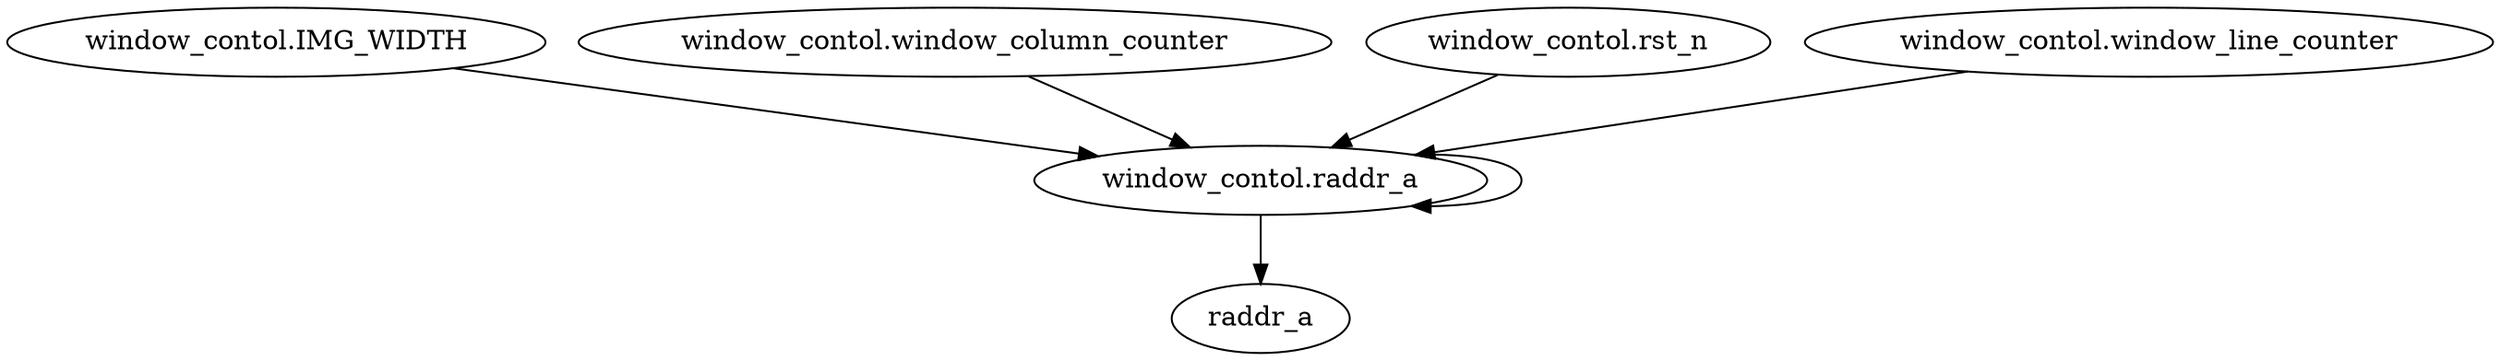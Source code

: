 digraph "" {
	"window_contol.raddr_a"	 [complexity=10,
		importance=0.0168240835846,
		rank=0.00168240835846];
	"window_contol.raddr_a" -> "window_contol.raddr_a";
	raddr_a	 [complexity=0,
		importance=0.0011880587562,
		rank=0.0];
	"window_contol.raddr_a" -> raddr_a;
	"window_contol.IMG_WIDTH"	 [complexity=12,
		importance=0.0850669989784,
		rank=0.00708891658153];
	"window_contol.IMG_WIDTH" -> "window_contol.raddr_a";
	"window_contol.window_column_counter"	 [complexity=8,
		importance=0.0264882671161,
		rank=0.00331103338951];
	"window_contol.window_column_counter" -> "window_contol.raddr_a";
	"window_contol.rst_n"	 [complexity=1,
		importance=0.0226794749196,
		rank=0.0226794749196];
	"window_contol.rst_n" -> "window_contol.raddr_a";
	"window_contol.window_line_counter"	 [complexity=1,
		importance=0.0157415327306,
		rank=0.0157415327306];
	"window_contol.window_line_counter" -> "window_contol.raddr_a";
}
